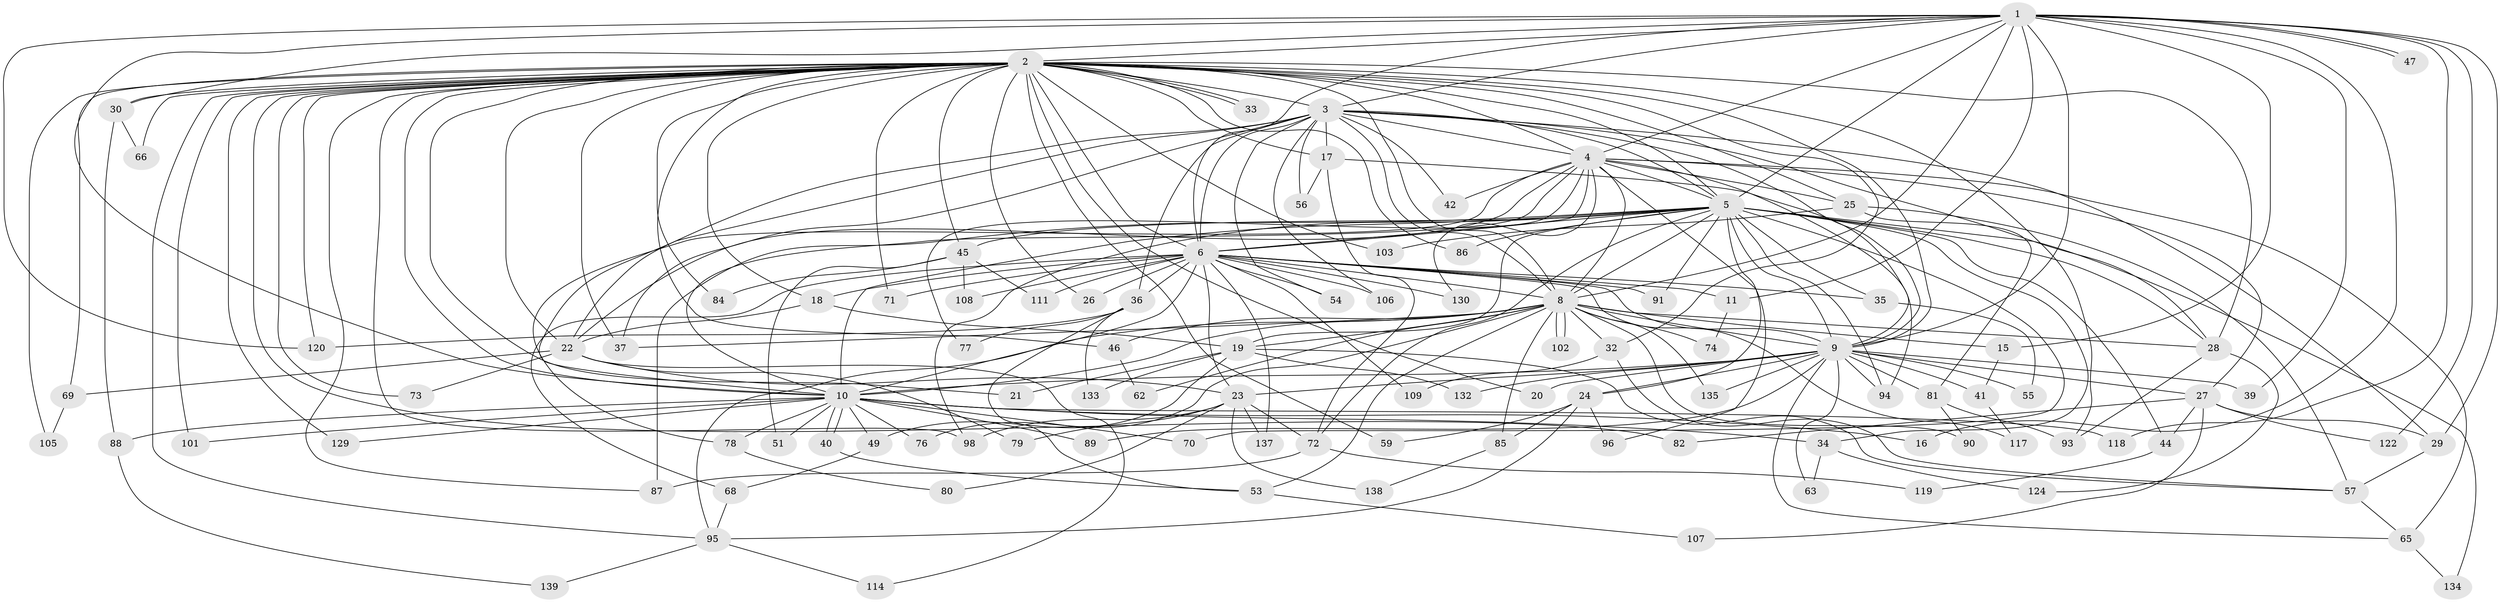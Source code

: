 // original degree distribution, {21: 0.014388489208633094, 27: 0.014388489208633094, 16: 0.007194244604316547, 25: 0.007194244604316547, 28: 0.014388489208633094, 24: 0.007194244604316547, 23: 0.007194244604316547, 3: 0.2014388489208633, 2: 0.539568345323741, 4: 0.07194244604316546, 7: 0.02877697841726619, 5: 0.05755395683453238, 6: 0.02877697841726619}
// Generated by graph-tools (version 1.1) at 2025/11/02/27/25 16:11:01]
// undirected, 104 vertices, 246 edges
graph export_dot {
graph [start="1"]
  node [color=gray90,style=filled];
  1 [super="+83"];
  2 [super="+7"];
  3 [super="+38"];
  4 [super="+14"];
  5 [super="+13"];
  6 [super="+97"];
  8 [super="+75"];
  9 [super="+12"];
  10 [super="+104"];
  11;
  15;
  16;
  17 [super="+113"];
  18 [super="+99"];
  19 [super="+60"];
  20;
  21;
  22 [super="+50"];
  23 [super="+64"];
  24 [super="+43"];
  25 [super="+128"];
  26;
  27 [super="+121"];
  28 [super="+31"];
  29;
  30 [super="+52"];
  32 [super="+58"];
  33;
  34 [super="+92"];
  35;
  36 [super="+67"];
  37 [super="+127"];
  39;
  40;
  41;
  42;
  44;
  45 [super="+48"];
  46;
  47;
  49;
  51;
  53;
  54;
  55;
  56;
  57 [super="+61"];
  59 [super="+116"];
  62;
  63;
  65 [super="+131"];
  66;
  68 [super="+115"];
  69;
  70;
  71;
  72;
  73;
  74;
  76;
  77;
  78;
  79;
  80;
  81;
  82;
  84;
  85;
  86;
  87 [super="+126"];
  88;
  89;
  90;
  91;
  93 [super="+112"];
  94 [super="+100"];
  95 [super="+110"];
  96;
  98 [super="+125"];
  101;
  102;
  103;
  105;
  106;
  107;
  108;
  109;
  111 [super="+136"];
  114;
  117;
  118;
  119;
  120 [super="+123"];
  122;
  124;
  129;
  130;
  132;
  133;
  134;
  135;
  137;
  138;
  139;
  1 -- 2 [weight=2];
  1 -- 3 [weight=2];
  1 -- 4;
  1 -- 5;
  1 -- 6;
  1 -- 8;
  1 -- 9;
  1 -- 10;
  1 -- 11;
  1 -- 15;
  1 -- 16;
  1 -- 29;
  1 -- 30;
  1 -- 39;
  1 -- 47;
  1 -- 47;
  1 -- 118;
  1 -- 122;
  1 -- 120;
  2 -- 3 [weight=2];
  2 -- 4 [weight=2];
  2 -- 5 [weight=3];
  2 -- 6 [weight=2];
  2 -- 8 [weight=2];
  2 -- 9 [weight=2];
  2 -- 10 [weight=2];
  2 -- 17;
  2 -- 25 [weight=2];
  2 -- 32;
  2 -- 33;
  2 -- 33;
  2 -- 46;
  2 -- 59 [weight=2];
  2 -- 71;
  2 -- 82;
  2 -- 84;
  2 -- 86;
  2 -- 98;
  2 -- 103;
  2 -- 120;
  2 -- 22;
  2 -- 129;
  2 -- 66;
  2 -- 69;
  2 -- 73;
  2 -- 18;
  2 -- 20;
  2 -- 21;
  2 -- 87;
  2 -- 26;
  2 -- 28;
  2 -- 30 [weight=2];
  2 -- 37;
  2 -- 101;
  2 -- 105;
  2 -- 45;
  2 -- 95;
  2 -- 93;
  3 -- 4 [weight=2];
  3 -- 5;
  3 -- 6;
  3 -- 8;
  3 -- 9;
  3 -- 10 [weight=2];
  3 -- 17;
  3 -- 22;
  3 -- 29;
  3 -- 36;
  3 -- 37;
  3 -- 42;
  3 -- 54;
  3 -- 56;
  3 -- 106;
  3 -- 28;
  4 -- 5;
  4 -- 6 [weight=2];
  4 -- 8 [weight=2];
  4 -- 9;
  4 -- 10;
  4 -- 42;
  4 -- 77;
  4 -- 78;
  4 -- 130;
  4 -- 96;
  4 -- 65;
  4 -- 22;
  4 -- 27;
  4 -- 25;
  5 -- 6;
  5 -- 8;
  5 -- 9;
  5 -- 10;
  5 -- 19;
  5 -- 28;
  5 -- 34 [weight=2];
  5 -- 44;
  5 -- 70;
  5 -- 72;
  5 -- 86;
  5 -- 87;
  5 -- 91;
  5 -- 98;
  5 -- 134;
  5 -- 24 [weight=2];
  5 -- 35;
  5 -- 94;
  5 -- 45;
  6 -- 8;
  6 -- 9;
  6 -- 10;
  6 -- 11;
  6 -- 18;
  6 -- 23;
  6 -- 26;
  6 -- 35;
  6 -- 36;
  6 -- 54;
  6 -- 68;
  6 -- 71;
  6 -- 91;
  6 -- 106;
  6 -- 108;
  6 -- 109;
  6 -- 111 [weight=2];
  6 -- 117;
  6 -- 130;
  6 -- 137;
  8 -- 9 [weight=2];
  8 -- 10;
  8 -- 15;
  8 -- 32;
  8 -- 46;
  8 -- 53;
  8 -- 62;
  8 -- 74;
  8 -- 76;
  8 -- 85;
  8 -- 90;
  8 -- 95;
  8 -- 102;
  8 -- 102;
  8 -- 135;
  8 -- 37;
  8 -- 19;
  8 -- 28;
  9 -- 10;
  9 -- 20;
  9 -- 23;
  9 -- 24;
  9 -- 27;
  9 -- 39;
  9 -- 41;
  9 -- 55;
  9 -- 63;
  9 -- 65;
  9 -- 81;
  9 -- 89;
  9 -- 94;
  9 -- 132;
  9 -- 135;
  10 -- 16;
  10 -- 34;
  10 -- 40;
  10 -- 40;
  10 -- 49;
  10 -- 51;
  10 -- 70;
  10 -- 76;
  10 -- 78;
  10 -- 88;
  10 -- 89;
  10 -- 101;
  10 -- 129;
  10 -- 118;
  11 -- 74;
  15 -- 41;
  17 -- 56;
  17 -- 94;
  17 -- 72;
  18 -- 19;
  18 -- 22;
  19 -- 21;
  19 -- 49;
  19 -- 132;
  19 -- 133;
  19 -- 57;
  22 -- 73;
  22 -- 79;
  22 -- 114;
  22 -- 69;
  22 -- 23;
  23 -- 79;
  23 -- 80;
  23 -- 138;
  23 -- 98;
  23 -- 72;
  23 -- 137;
  24 -- 59;
  24 -- 85;
  24 -- 95;
  24 -- 96;
  25 -- 57;
  25 -- 81;
  25 -- 103;
  27 -- 44;
  27 -- 82;
  27 -- 107;
  27 -- 122;
  27 -- 29;
  28 -- 93;
  28 -- 124;
  29 -- 57;
  30 -- 88;
  30 -- 66;
  32 -- 57;
  32 -- 109;
  34 -- 63;
  34 -- 124;
  35 -- 55;
  36 -- 77;
  36 -- 120;
  36 -- 133;
  36 -- 53;
  40 -- 53;
  41 -- 117;
  44 -- 119;
  45 -- 51;
  45 -- 108;
  45 -- 84;
  45 -- 111;
  46 -- 62;
  49 -- 68;
  53 -- 107;
  57 -- 65;
  65 -- 134;
  68 -- 95;
  69 -- 105;
  72 -- 119;
  72 -- 87;
  78 -- 80;
  81 -- 90;
  81 -- 93;
  85 -- 138;
  88 -- 139;
  95 -- 114;
  95 -- 139;
}
